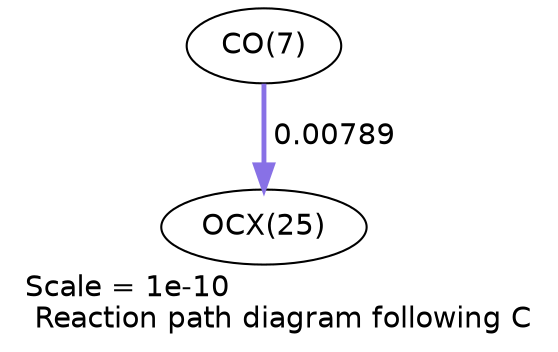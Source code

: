 digraph reaction_paths {
center=1;
s9 -> s61[fontname="Helvetica", penwidth=2.34, arrowsize=1.17, color="0.7, 0.508, 0.9"
, label=" 0.00789"];
s9 [ fontname="Helvetica", label="CO(7)"];
s61 [ fontname="Helvetica", label="OCX(25)"];
 label = "Scale = 1e-10\l Reaction path diagram following C";
 fontname = "Helvetica";
}
